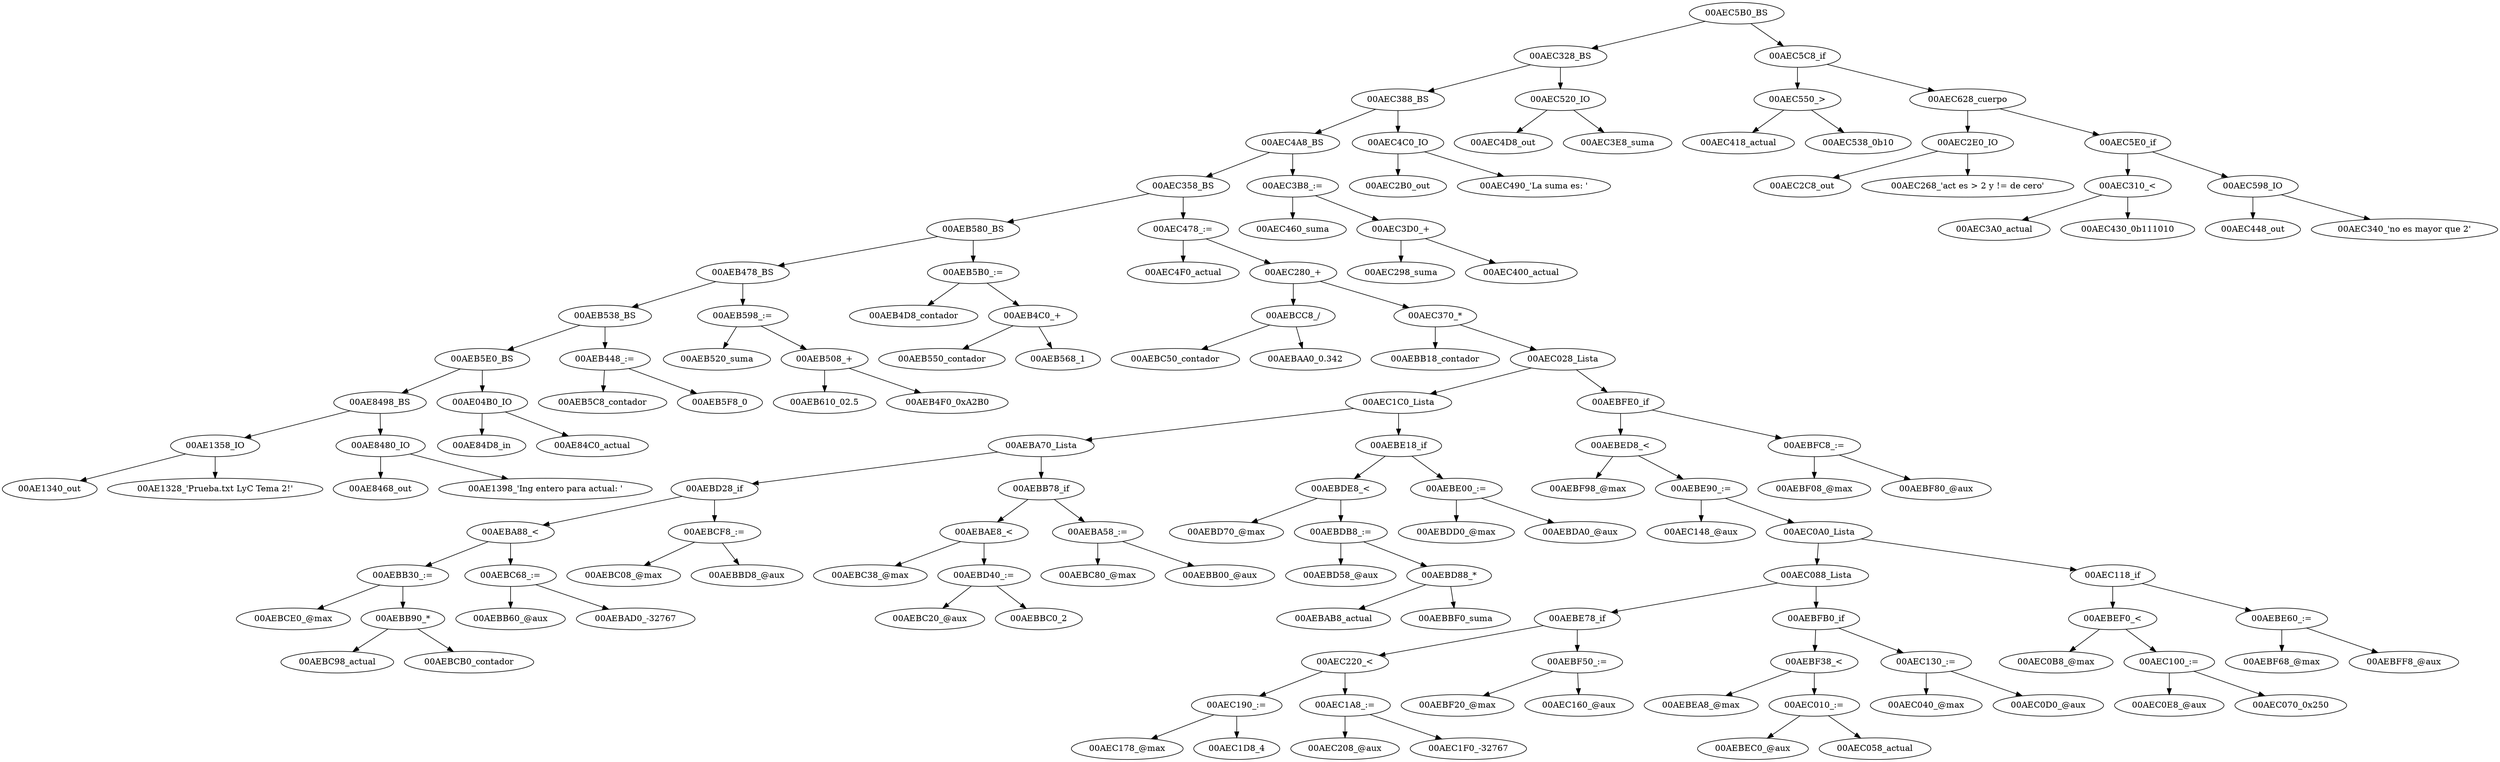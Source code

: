  digraph G { 
"00AEC5B0_BS"->"00AEC328_BS" 
"00AEC328_BS"->"00AEC388_BS" 
"00AEC388_BS"->"00AEC4A8_BS" 
"00AEC4A8_BS"->"00AEC358_BS" 
"00AEC358_BS"->"00AEB580_BS" 
"00AEB580_BS"->"00AEB478_BS" 
"00AEB478_BS"->"00AEB538_BS" 
"00AEB538_BS"->"00AEB5E0_BS" 
"00AEB5E0_BS"->"00AE8498_BS" 
"00AE8498_BS"->"00AE1358_IO" 
"00AE1358_IO"->"00AE1340_out" 
"00AE1358_IO"->"00AE1328_'Prueba.txt LyC Tema 2!'" 
"00AE8498_BS"->"00AE8480_IO" 
"00AE8480_IO"->"00AE8468_out" 
"00AE8480_IO"->"00AE1398_'Ing entero para actual: '" 
"00AEB5E0_BS"->"00AE04B0_IO" 
"00AE04B0_IO"->"00AE84D8_in" 
"00AE04B0_IO"->"00AE84C0_actual" 
"00AEB538_BS"->"00AEB448_:=" 
"00AEB448_:="->"00AEB5C8_contador" 
"00AEB448_:="->"00AEB5F8_0" 
"00AEB478_BS"->"00AEB598_:=" 
"00AEB598_:="->"00AEB520_suma" 
"00AEB598_:="->"00AEB508_+" 
"00AEB508_+"->"00AEB610_02.5" 
"00AEB508_+"->"00AEB4F0_0xA2B0" 
"00AEB580_BS"->"00AEB5B0_:=" 
"00AEB5B0_:="->"00AEB4D8_contador" 
"00AEB5B0_:="->"00AEB4C0_+" 
"00AEB4C0_+"->"00AEB550_contador" 
"00AEB4C0_+"->"00AEB568_1" 
"00AEC358_BS"->"00AEC478_:=" 
"00AEC478_:="->"00AEC4F0_actual" 
"00AEC478_:="->"00AEC280_+" 
"00AEC280_+"->"00AEBCC8_/" 
"00AEBCC8_/"->"00AEBC50_contador" 
"00AEBCC8_/"->"00AEBAA0_0.342" 
"00AEC280_+"->"00AEC370_*" 
"00AEC370_*"->"00AEBB18_contador" 
"00AEC370_*"->"00AEC028_Lista" 
"00AEC028_Lista"->"00AEC1C0_Lista" 
"00AEC1C0_Lista"->"00AEBA70_Lista" 
"00AEBA70_Lista"->"00AEBD28_if" 
"00AEBD28_if"->"00AEBA88_<" 
"00AEBA88_<"->"00AEBB30_:=" 
"00AEBB30_:="->"00AEBCE0_@max" 
"00AEBB30_:="->"00AEBB90_*" 
"00AEBB90_*"->"00AEBC98_actual" 
"00AEBB90_*"->"00AEBCB0_contador" 
"00AEBA88_<"->"00AEBC68_:=" 
"00AEBC68_:="->"00AEBB60_@aux" 
"00AEBC68_:="->"00AEBAD0_-32767" 
"00AEBD28_if"->"00AEBCF8_:=" 
"00AEBCF8_:="->"00AEBC08_@max" 
"00AEBCF8_:="->"00AEBBD8_@aux" 
"00AEBA70_Lista"->"00AEBB78_if" 
"00AEBB78_if"->"00AEBAE8_<" 
"00AEBAE8_<"->"00AEBC38_@max" 
"00AEBAE8_<"->"00AEBD40_:=" 
"00AEBD40_:="->"00AEBC20_@aux" 
"00AEBD40_:="->"00AEBBC0_2" 
"00AEBB78_if"->"00AEBA58_:=" 
"00AEBA58_:="->"00AEBC80_@max" 
"00AEBA58_:="->"00AEBB00_@aux" 
"00AEC1C0_Lista"->"00AEBE18_if" 
"00AEBE18_if"->"00AEBDE8_<" 
"00AEBDE8_<"->"00AEBD70_@max" 
"00AEBDE8_<"->"00AEBDB8_:=" 
"00AEBDB8_:="->"00AEBD58_@aux" 
"00AEBDB8_:="->"00AEBD88_*" 
"00AEBD88_*"->"00AEBAB8_actual" 
"00AEBD88_*"->"00AEBBF0_suma" 
"00AEBE18_if"->"00AEBE00_:=" 
"00AEBE00_:="->"00AEBDD0_@max" 
"00AEBE00_:="->"00AEBDA0_@aux" 
"00AEC028_Lista"->"00AEBFE0_if" 
"00AEBFE0_if"->"00AEBED8_<" 
"00AEBED8_<"->"00AEBF98_@max" 
"00AEBED8_<"->"00AEBE90_:=" 
"00AEBE90_:="->"00AEC148_@aux" 
"00AEBE90_:="->"00AEC0A0_Lista" 
"00AEC0A0_Lista"->"00AEC088_Lista" 
"00AEC088_Lista"->"00AEBE78_if" 
"00AEBE78_if"->"00AEC220_<" 
"00AEC220_<"->"00AEC190_:=" 
"00AEC190_:="->"00AEC178_@max" 
"00AEC190_:="->"00AEC1D8_4" 
"00AEC220_<"->"00AEC1A8_:=" 
"00AEC1A8_:="->"00AEC208_@aux" 
"00AEC1A8_:="->"00AEC1F0_-32767" 
"00AEBE78_if"->"00AEBF50_:=" 
"00AEBF50_:="->"00AEBF20_@max" 
"00AEBF50_:="->"00AEC160_@aux" 
"00AEC088_Lista"->"00AEBFB0_if" 
"00AEBFB0_if"->"00AEBF38_<" 
"00AEBF38_<"->"00AEBEA8_@max" 
"00AEBF38_<"->"00AEC010_:=" 
"00AEC010_:="->"00AEBEC0_@aux" 
"00AEC010_:="->"00AEC058_actual" 
"00AEBFB0_if"->"00AEC130_:=" 
"00AEC130_:="->"00AEC040_@max" 
"00AEC130_:="->"00AEC0D0_@aux" 
"00AEC0A0_Lista"->"00AEC118_if" 
"00AEC118_if"->"00AEBEF0_<" 
"00AEBEF0_<"->"00AEC0B8_@max" 
"00AEBEF0_<"->"00AEC100_:=" 
"00AEC100_:="->"00AEC0E8_@aux" 
"00AEC100_:="->"00AEC070_0x250" 
"00AEC118_if"->"00AEBE60_:=" 
"00AEBE60_:="->"00AEBF68_@max" 
"00AEBE60_:="->"00AEBFF8_@aux" 
"00AEBFE0_if"->"00AEBFC8_:=" 
"00AEBFC8_:="->"00AEBF08_@max" 
"00AEBFC8_:="->"00AEBF80_@aux" 
"00AEC4A8_BS"->"00AEC3B8_:=" 
"00AEC3B8_:="->"00AEC460_suma" 
"00AEC3B8_:="->"00AEC3D0_+" 
"00AEC3D0_+"->"00AEC298_suma" 
"00AEC3D0_+"->"00AEC400_actual" 
"00AEC388_BS"->"00AEC4C0_IO" 
"00AEC4C0_IO"->"00AEC2B0_out" 
"00AEC4C0_IO"->"00AEC490_'La suma es: '" 
"00AEC328_BS"->"00AEC520_IO" 
"00AEC520_IO"->"00AEC4D8_out" 
"00AEC520_IO"->"00AEC3E8_suma" 
"00AEC5B0_BS"->"00AEC5C8_if" 
"00AEC5C8_if"->"00AEC550_>" 
"00AEC550_>"->"00AEC418_actual" 
"00AEC550_>"->"00AEC538_0b10" 
"00AEC5C8_if"->"00AEC628_cuerpo" 
"00AEC628_cuerpo"->"00AEC2E0_IO" 
"00AEC2E0_IO"->"00AEC2C8_out" 
"00AEC2E0_IO"->"00AEC268_'act es > 2 y != de cero'" 
"00AEC628_cuerpo"->"00AEC5E0_if" 
"00AEC5E0_if"->"00AEC310_<" 
"00AEC310_<"->"00AEC3A0_actual" 
"00AEC310_<"->"00AEC430_0b111010" 
"00AEC5E0_if"->"00AEC598_IO" 
"00AEC598_IO"->"00AEC448_out" 
"00AEC598_IO"->"00AEC340_'no es mayor que 2'" 
}